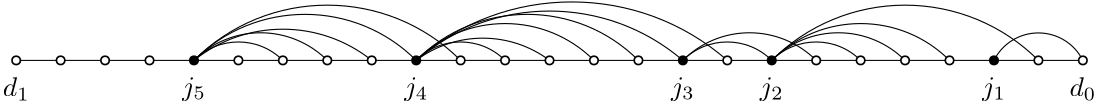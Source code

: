 <?xml version="1.0"?>
<!DOCTYPE ipe SYSTEM "ipe.dtd">
<ipe version="70206" creator="Ipe 7.2.7">
<info created="D:20190515165225" modified="D:20190515165953"/>
<ipestyle name="basic">
<symbol name="arrow/arc(spx)">
<path stroke="sym-stroke" fill="sym-stroke" pen="sym-pen">
0 0 m
-1 0.333 l
-1 -0.333 l
h
</path>
</symbol>
<symbol name="arrow/farc(spx)">
<path stroke="sym-stroke" fill="white" pen="sym-pen">
0 0 m
-1 0.333 l
-1 -0.333 l
h
</path>
</symbol>
<symbol name="arrow/ptarc(spx)">
<path stroke="sym-stroke" fill="sym-stroke" pen="sym-pen">
0 0 m
-1 0.333 l
-0.8 0 l
-1 -0.333 l
h
</path>
</symbol>
<symbol name="arrow/fptarc(spx)">
<path stroke="sym-stroke" fill="white" pen="sym-pen">
0 0 m
-1 0.333 l
-0.8 0 l
-1 -0.333 l
h
</path>
</symbol>
<symbol name="mark/circle(sx)" transformations="translations">
<path fill="sym-stroke">
0.6 0 0 0.6 0 0 e
0.4 0 0 0.4 0 0 e
</path>
</symbol>
<symbol name="mark/disk(sx)" transformations="translations">
<path fill="sym-stroke">
0.6 0 0 0.6 0 0 e
</path>
</symbol>
<symbol name="mark/fdisk(sfx)" transformations="translations">
<group>
<path fill="sym-fill">
0.5 0 0 0.5 0 0 e
</path>
<path fill="sym-stroke" fillrule="eofill">
0.6 0 0 0.6 0 0 e
0.4 0 0 0.4 0 0 e
</path>
</group>
</symbol>
<symbol name="mark/box(sx)" transformations="translations">
<path fill="sym-stroke" fillrule="eofill">
-0.6 -0.6 m
0.6 -0.6 l
0.6 0.6 l
-0.6 0.6 l
h
-0.4 -0.4 m
0.4 -0.4 l
0.4 0.4 l
-0.4 0.4 l
h
</path>
</symbol>
<symbol name="mark/square(sx)" transformations="translations">
<path fill="sym-stroke">
-0.6 -0.6 m
0.6 -0.6 l
0.6 0.6 l
-0.6 0.6 l
h
</path>
</symbol>
<symbol name="mark/fsquare(sfx)" transformations="translations">
<group>
<path fill="sym-fill">
-0.5 -0.5 m
0.5 -0.5 l
0.5 0.5 l
-0.5 0.5 l
h
</path>
<path fill="sym-stroke" fillrule="eofill">
-0.6 -0.6 m
0.6 -0.6 l
0.6 0.6 l
-0.6 0.6 l
h
-0.4 -0.4 m
0.4 -0.4 l
0.4 0.4 l
-0.4 0.4 l
h
</path>
</group>
</symbol>
<symbol name="mark/cross(sx)" transformations="translations">
<group>
<path fill="sym-stroke">
-0.43 -0.57 m
0.57 0.43 l
0.43 0.57 l
-0.57 -0.43 l
h
</path>
<path fill="sym-stroke">
-0.43 0.57 m
0.57 -0.43 l
0.43 -0.57 l
-0.57 0.43 l
h
</path>
</group>
</symbol>
<symbol name="arrow/fnormal(spx)">
<path stroke="sym-stroke" fill="white" pen="sym-pen">
0 0 m
-1 0.333 l
-1 -0.333 l
h
</path>
</symbol>
<symbol name="arrow/pointed(spx)">
<path stroke="sym-stroke" fill="sym-stroke" pen="sym-pen">
0 0 m
-1 0.333 l
-0.8 0 l
-1 -0.333 l
h
</path>
</symbol>
<symbol name="arrow/fpointed(spx)">
<path stroke="sym-stroke" fill="white" pen="sym-pen">
0 0 m
-1 0.333 l
-0.8 0 l
-1 -0.333 l
h
</path>
</symbol>
<symbol name="arrow/linear(spx)">
<path stroke="sym-stroke" pen="sym-pen">
-1 0.333 m
0 0 l
-1 -0.333 l
</path>
</symbol>
<symbol name="arrow/fdouble(spx)">
<path stroke="sym-stroke" fill="white" pen="sym-pen">
0 0 m
-1 0.333 l
-1 -0.333 l
h
-1 0 m
-2 0.333 l
-2 -0.333 l
h
</path>
</symbol>
<symbol name="arrow/double(spx)">
<path stroke="sym-stroke" fill="sym-stroke" pen="sym-pen">
0 0 m
-1 0.333 l
-1 -0.333 l
h
-1 0 m
-2 0.333 l
-2 -0.333 l
h
</path>
</symbol>
<pen name="heavier" value="0.8"/>
<pen name="fat" value="1.2"/>
<pen name="ultrafat" value="2"/>
<symbolsize name="large" value="5"/>
<symbolsize name="small" value="2"/>
<symbolsize name="tiny" value="1.1"/>
<arrowsize name="large" value="10"/>
<arrowsize name="small" value="5"/>
<arrowsize name="tiny" value="3"/>
<color name="red" value="1 0 0"/>
<color name="green" value="0 1 0"/>
<color name="blue" value="0 0 1"/>
<color name="yellow" value="1 1 0"/>
<color name="orange" value="1 0.647 0"/>
<color name="gold" value="1 0.843 0"/>
<color name="purple" value="0.627 0.125 0.941"/>
<color name="gray" value="0.745"/>
<color name="brown" value="0.647 0.165 0.165"/>
<color name="navy" value="0 0 0.502"/>
<color name="pink" value="1 0.753 0.796"/>
<color name="seagreen" value="0.18 0.545 0.341"/>
<color name="turquoise" value="0.251 0.878 0.816"/>
<color name="violet" value="0.933 0.51 0.933"/>
<color name="darkblue" value="0 0 0.545"/>
<color name="darkcyan" value="0 0.545 0.545"/>
<color name="darkgray" value="0.663"/>
<color name="darkgreen" value="0 0.392 0"/>
<color name="darkmagenta" value="0.545 0 0.545"/>
<color name="darkorange" value="1 0.549 0"/>
<color name="darkred" value="0.545 0 0"/>
<color name="lightblue" value="0.678 0.847 0.902"/>
<color name="lightcyan" value="0.878 1 1"/>
<color name="lightgray" value="0.827"/>
<color name="lightgreen" value="0.565 0.933 0.565"/>
<color name="lightyellow" value="1 1 0.878"/>
<dashstyle name="dashed" value="[4] 0"/>
<dashstyle name="dotted" value="[1 3] 0"/>
<dashstyle name="dash dotted" value="[4 2 1 2] 0"/>
<dashstyle name="dash dot dotted" value="[4 2 1 2 1 2] 0"/>
<textsize name="large" value="\large"/>
<textsize name="small" value="\small"/>
<textsize name="tiny" value="\tiny"/>
<textsize name="Large" value="\Large"/>
<textsize name="LARGE" value="\LARGE"/>
<textsize name="huge" value="\huge"/>
<textsize name="Huge" value="\Huge"/>
<textsize name="footnote" value="\footnotesize"/>
<textstyle name="center" begin="\begin{center}" end="\end{center}"/>
<textstyle name="itemize" begin="\begin{itemize}" end="\end{itemize}"/>
<textstyle name="item" begin="\begin{itemize}\item{}" end="\end{itemize}"/>
<gridsize name="4 pts" value="4"/>
<gridsize name="8 pts (~3 mm)" value="8"/>
<gridsize name="16 pts (~6 mm)" value="16"/>
<gridsize name="32 pts (~12 mm)" value="32"/>
<gridsize name="10 pts (~3.5 mm)" value="10"/>
<gridsize name="20 pts (~7 mm)" value="20"/>
<gridsize name="14 pts (~5 mm)" value="14"/>
<gridsize name="28 pts (~10 mm)" value="28"/>
<gridsize name="56 pts (~20 mm)" value="56"/>
<anglesize name="90 deg" value="90"/>
<anglesize name="60 deg" value="60"/>
<anglesize name="45 deg" value="45"/>
<anglesize name="30 deg" value="30"/>
<anglesize name="22.5 deg" value="22.5"/>
<opacity name="10%" value="0.1"/>
<opacity name="30%" value="0.3"/>
<opacity name="50%" value="0.5"/>
<opacity name="75%" value="0.75"/>
<tiling name="falling" angle="-60" step="4" width="1"/>
<tiling name="rising" angle="30" step="4" width="1"/>
</ipestyle>
<page>
<layer name="alpha"/>
<view layers="alpha" active="alpha"/>
<path layer="alpha" stroke="black">
64 704 m
448 704 l
</path>
<use name="mark/disk(sx)" pos="128 704" size="normal" stroke="black"/>
<use name="mark/disk(sx)" pos="208 704" size="normal" stroke="black"/>
<use name="mark/disk(sx)" pos="304 704" size="normal" stroke="black"/>
<use name="mark/disk(sx)" pos="336 704" size="normal" stroke="black"/>
<use name="mark/disk(sx)" pos="416 704" size="normal" stroke="black"/>
<use name="mark/fdisk(sfx)" pos="144 704" size="normal" stroke="black" fill="white"/>
<use name="mark/fdisk(sfx)" pos="112 704" size="normal" stroke="black" fill="white"/>
<use name="mark/fdisk(sfx)" pos="96 704" size="normal" stroke="black" fill="white"/>
<use name="mark/fdisk(sfx)" pos="80 704" size="normal" stroke="black" fill="white"/>
<use name="mark/fdisk(sfx)" pos="64 704" size="normal" stroke="black" fill="white"/>
<path stroke="black">
448 704 m
17.8885 0 0 17.8885 432 696 416 704 a
</path>
<path stroke="black">
400 704 m
45.2548 0 0 45.2548 368 672 336 704 a
</path>
<path stroke="black">
384 704 m
33.9411 0 0 33.9411 360 680 336 704 a
</path>
<path stroke="black">
368 704 m
22.6274 0 0 22.6274 352 688 336 704 a
</path>
<path stroke="black">
432 704 m
67.8823 0 0 67.8823 384 656 336 704 a
</path>
<path stroke="black">
352 704 m
33.9411 0 0 33.9411 328 680 304 704 a
</path>
<path stroke="black">
336 704 m
22.6274 0 0 22.6274 320 688 304 704 a
</path>
<path stroke="black">
304 704 m
73.7564 0 0 73.7564 256 648 208 704 a
</path>
<path stroke="black">
320 704 m
85.0412 0 0 85.0412 264 640 208 704 a
</path>
<path stroke="black">
288 704 m
56.5685 0 0 56.5685 248 664 208 704 a
</path>
<path stroke="black">
272 704 m
45.2548 0 0 45.2548 240 672 208 704 a
</path>
<path stroke="black">
256 704 m
40 0 0 40 232 672 208 704 a
</path>
<path stroke="black">
240 704 m
22.6274 0 0 22.6274 224 688 208 704 a
</path>
<path stroke="black">
224 704 m
67.8823 0 0 67.8823 176 656 128 704 a
</path>
<path stroke="black">
208 704 m
56.5685 0 0 56.5685 168 664 128 704 a
</path>
<path stroke="black">
192 704 m
51.225 0 0 51.225 160 664 128 704 a
</path>
<path stroke="black">
176 704 m
33.9411 0 0 33.9411 152 680 128 704 a
</path>
<path stroke="black">
160 704 m
22.6274 0 0 22.6274 144 688 128 704 a
</path>
<text matrix="1 0 0 1 0 10" transformations="translations" pos="128 688" stroke="black" type="label" width="8.572" height="6.578" depth="1.93" halign="center" valign="top" style="math">j_5</text>
<text matrix="1 0 0 1 80 10" transformations="translations" pos="128 688" stroke="black" type="label" width="8.572" height="6.578" depth="1.93" halign="center" valign="top" style="math">j_4</text>
<text matrix="1 0 0 1 176 10" transformations="translations" pos="128 688" stroke="black" type="label" width="8.572" height="6.578" depth="1.93" halign="center" valign="top" style="math">j_3</text>
<text matrix="1 0 0 1 208 10" transformations="translations" pos="128 688" stroke="black" type="label" width="8.572" height="6.578" depth="1.93" halign="center" valign="top" style="math">j_2</text>
<text matrix="1 0 0 1 288 10" transformations="translations" pos="128 688" stroke="black" type="label" width="8.572" height="6.578" depth="1.93" halign="center" valign="top" style="math">j_1</text>
<use name="mark/fdisk(sfx)" pos="192 704" size="normal" stroke="black" fill="white"/>
<use name="mark/fdisk(sfx)" pos="176 704" size="normal" stroke="black" fill="white"/>
<use name="mark/fdisk(sfx)" pos="160 704" size="normal" stroke="black" fill="white"/>
<use name="mark/fdisk(sfx)" pos="288 704" size="normal" stroke="black" fill="white"/>
<use name="mark/fdisk(sfx)" pos="272 704" size="normal" stroke="black" fill="white"/>
<use name="mark/fdisk(sfx)" pos="256 704" size="normal" stroke="black" fill="white"/>
<use name="mark/fdisk(sfx)" pos="240 704" size="normal" stroke="black" fill="white"/>
<use name="mark/fdisk(sfx)" pos="224 704" size="normal" stroke="black" fill="white"/>
<use name="mark/fdisk(sfx)" pos="320 704" size="normal" stroke="black" fill="white"/>
<use name="mark/fdisk(sfx)" pos="400 704" size="normal" stroke="black" fill="white"/>
<use name="mark/fdisk(sfx)" pos="384 704" size="normal" stroke="black" fill="white"/>
<use name="mark/fdisk(sfx)" pos="368 704" size="normal" stroke="black" fill="white"/>
<use name="mark/fdisk(sfx)" pos="352 704" size="normal" stroke="black" fill="white"/>
<use name="mark/fdisk(sfx)" pos="448 704" size="normal" stroke="black" fill="white"/>
<use name="mark/fdisk(sfx)" pos="432 704" size="normal" stroke="black" fill="white"/>
<text matrix="1 0 0 1 -64 10" transformations="translations" pos="128 688" stroke="black" type="label" width="9.655" height="6.923" depth="1.49" halign="center" valign="top" style="math">d_1</text>
<text matrix="1 0 0 1 320 10" transformations="translations" pos="128 688" stroke="black" type="label" width="9.655" height="6.923" depth="1.49" halign="center" valign="top" style="math">d_0</text>
</page>
</ipe>
